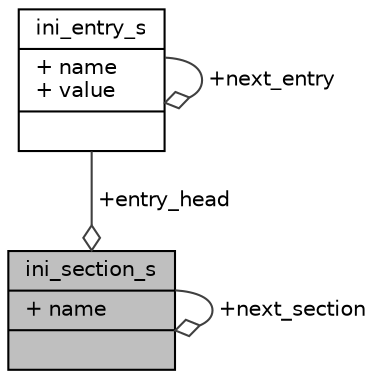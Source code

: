 digraph "ini_section_s"
{
 // INTERACTIVE_SVG=YES
 // LATEX_PDF_SIZE
  bgcolor="transparent";
  edge [fontname="Helvetica",fontsize="10",labelfontname="Helvetica",labelfontsize="10"];
  node [fontname="Helvetica",fontsize="10",shape=record];
  Node1 [label="{ini_section_s\n|+ name\l|}",height=0.2,width=0.4,color="black", fillcolor="grey75", style="filled", fontcolor="black",tooltip=" "];
  Node1 -> Node1 [color="grey25",fontsize="10",style="solid",label=" +next_section" ,arrowhead="odiamond",fontname="Helvetica"];
  Node2 -> Node1 [color="grey25",fontsize="10",style="solid",label=" +entry_head" ,arrowhead="odiamond",fontname="Helvetica"];
  Node2 [label="{ini_entry_s\n|+ name\l+ value\l|}",height=0.2,width=0.4,color="black",URL="$d9/d9d/structini__entry__s.html",tooltip=" "];
  Node2 -> Node2 [color="grey25",fontsize="10",style="solid",label=" +next_entry" ,arrowhead="odiamond",fontname="Helvetica"];
}
